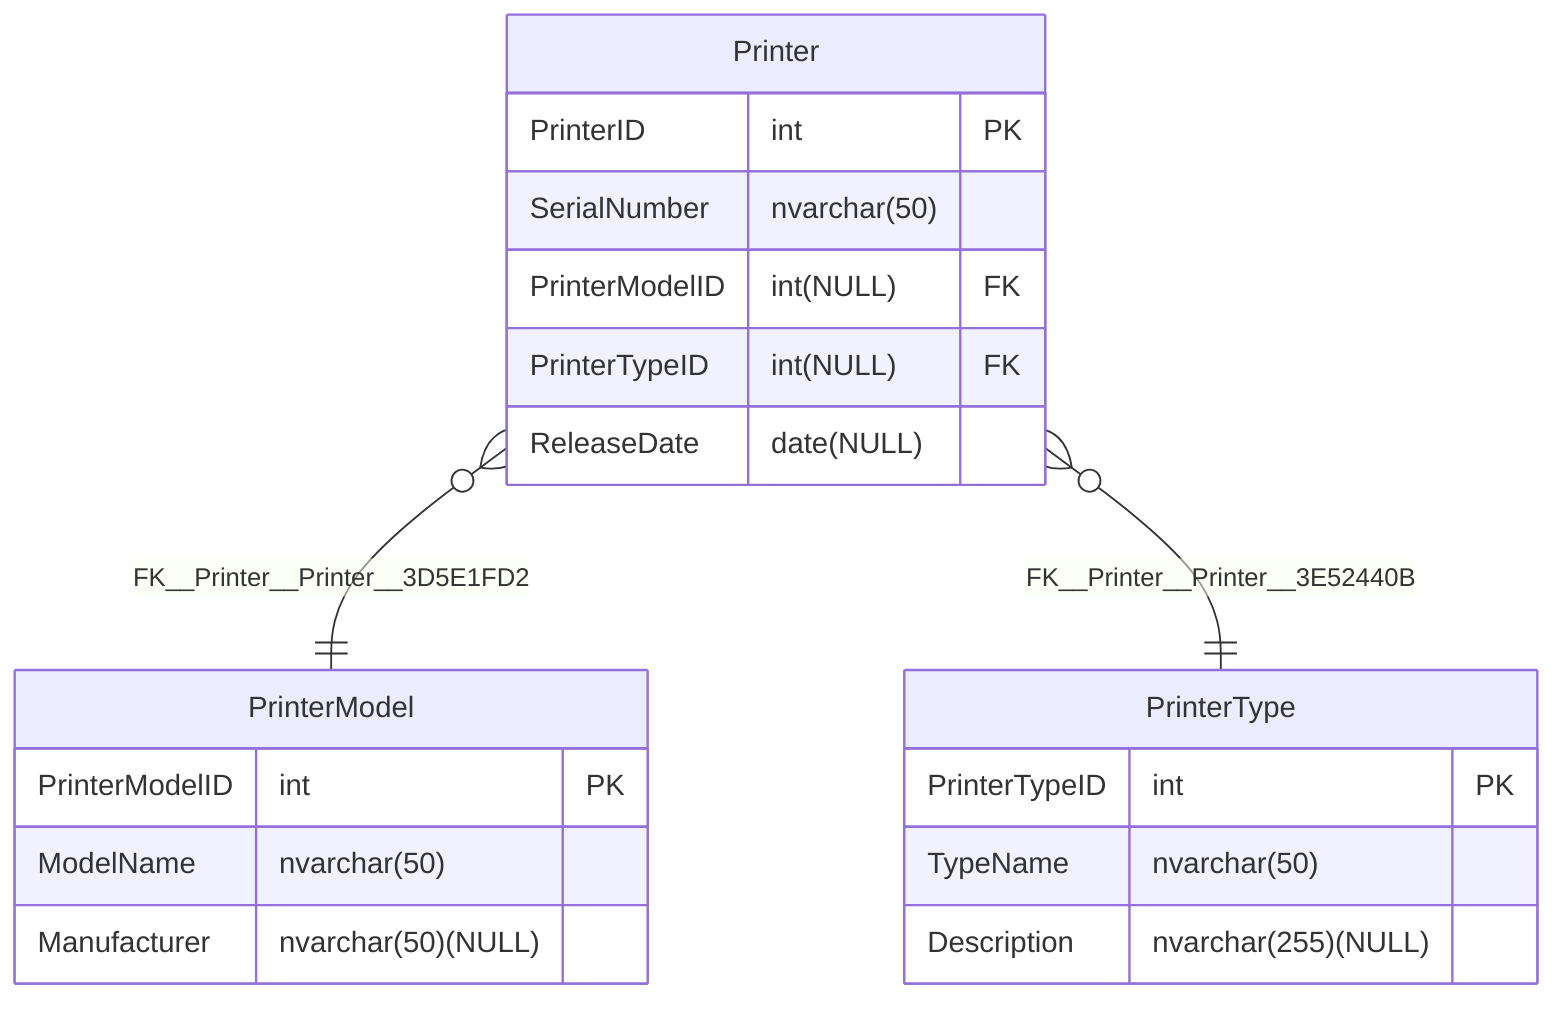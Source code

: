﻿erDiagram
  Printer {
    PrinterID int PK
    SerialNumber nvarchar(50) 
    PrinterModelID int(NULL) FK
    PrinterTypeID int(NULL) FK
    ReleaseDate date(NULL) 
  }
  Printer }o--|| PrinterModel : FK__Printer__Printer__3D5E1FD2
  Printer }o--|| PrinterType : FK__Printer__Printer__3E52440B
  PrinterModel {
    PrinterModelID int PK
    ModelName nvarchar(50) 
    Manufacturer nvarchar(50)(NULL) 
  }
  PrinterType {
    PrinterTypeID int PK
    TypeName nvarchar(50) 
    Description nvarchar(255)(NULL) 
  }